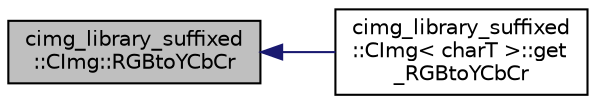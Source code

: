digraph "cimg_library_suffixed::CImg::RGBtoYCbCr"
{
  edge [fontname="Helvetica",fontsize="10",labelfontname="Helvetica",labelfontsize="10"];
  node [fontname="Helvetica",fontsize="10",shape=record];
  rankdir="LR";
  Node1 [label="cimg_library_suffixed\l::CImg::RGBtoYCbCr",height=0.2,width=0.4,color="black", fillcolor="grey75", style="filled" fontcolor="black"];
  Node1 -> Node2 [dir="back",color="midnightblue",fontsize="10",style="solid",fontname="Helvetica"];
  Node2 [label="cimg_library_suffixed\l::CImg\< charT \>::get\l_RGBtoYCbCr",height=0.2,width=0.4,color="black", fillcolor="white", style="filled",URL="$structcimg__library__suffixed_1_1_c_img.html#a64df058ecb682f35700915b9fb5e5616",tooltip="Convert pixel values from RGB to YCbCr color spaces ."];
}
